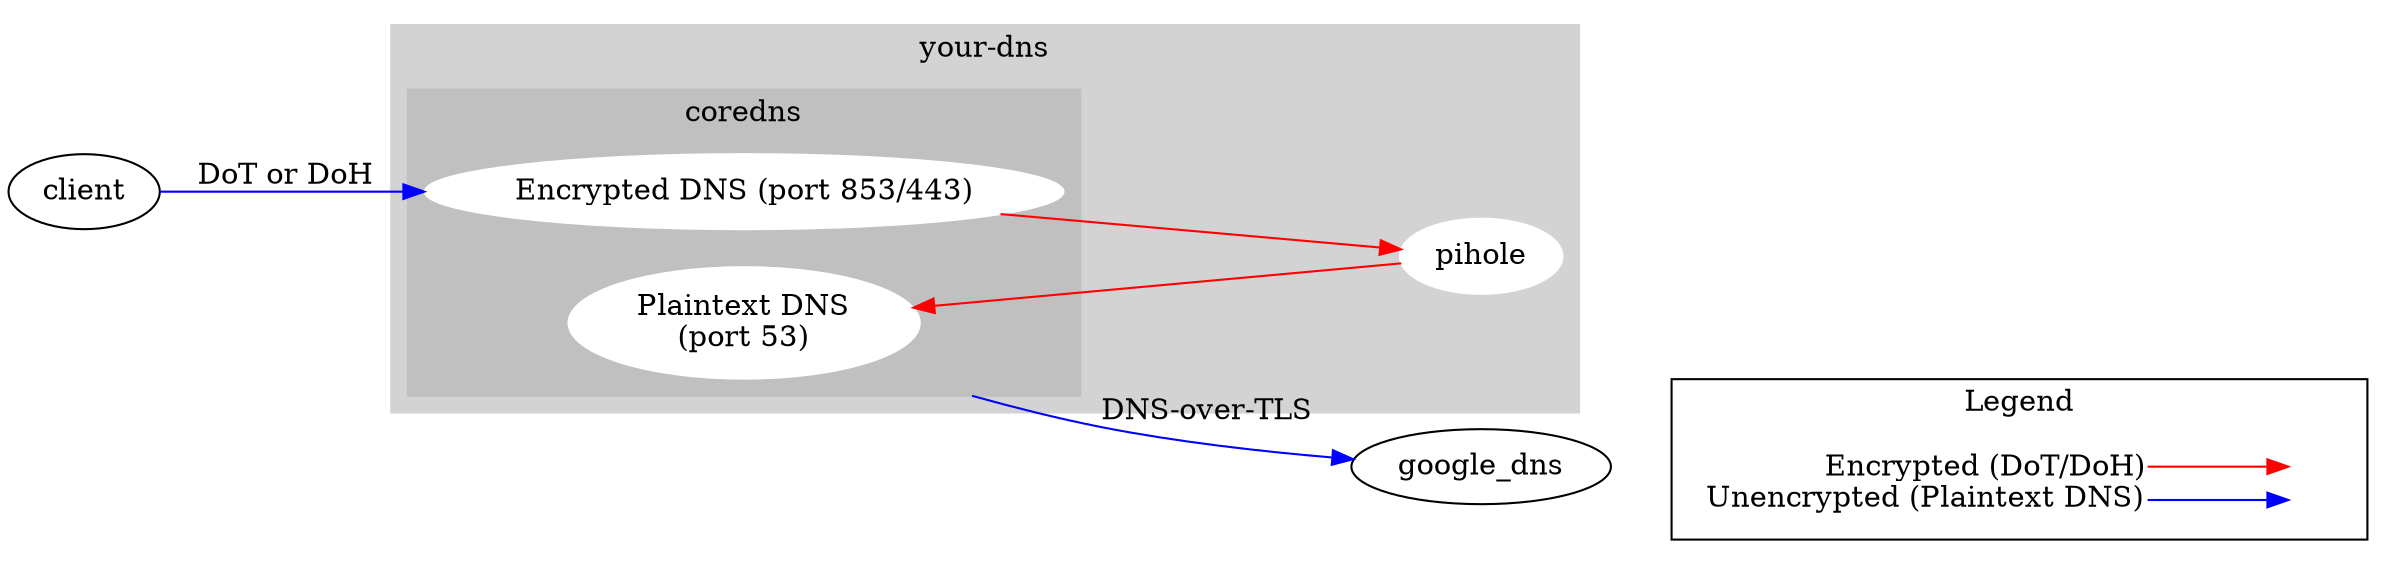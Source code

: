 digraph G {
  rankdir=LR;
  compound=true;
  subgraph cluster_0 {
    style=filled;
    color=lightgrey;
    node [style=filled,color=white];
    label = "your-dns";
    subgraph cluster_2 {
        style=filled;
        color=grey;
        label="coredns"
        coredns_encrypted [label="Encrypted DNS (port 853/443)"];
        coredns_DNS [label="Plaintext DNS\n(port 53)"];
    }
    pihole;
  }
  subgraph cluster_3 {
      label="Legend";
      node [shape="plaintext"];
    key [label=<<table border="0" cellpadding="0" cellspacing="0" cellborder="0">
      <tr><td align="right" port="i1">Encrypted (DoT/DoH)</td></tr>
      <tr><td align="right" port="i2">Unencrypted (Plaintext DNS)</td></tr>
      </table>>]
    key2 [label=<<table border="0" cellpadding="0" cellspacing="0" cellborder="0">
      <tr><td port="i1">&nbsp;</td></tr>
      <tr><td port="i2">&nbsp;</td></tr>
      </table>>]
    key:i1:e -> key2:i1:w [color=red]
    key:i2:e -> key2:i2:w [color=blue]
  }
  client -> coredns_encrypted [label="DoT or DoH", color="blue"];

  coredns_encrypted -> pihole [color="red"];
  pihole -> coredns_DNS [color="red"];

  coredns_DNS -> google_dns [label="DNS-over-TLS", ltail=cluster_2, color="blue"];
  google_dns -> key:i1:w [style="invis"];
}
